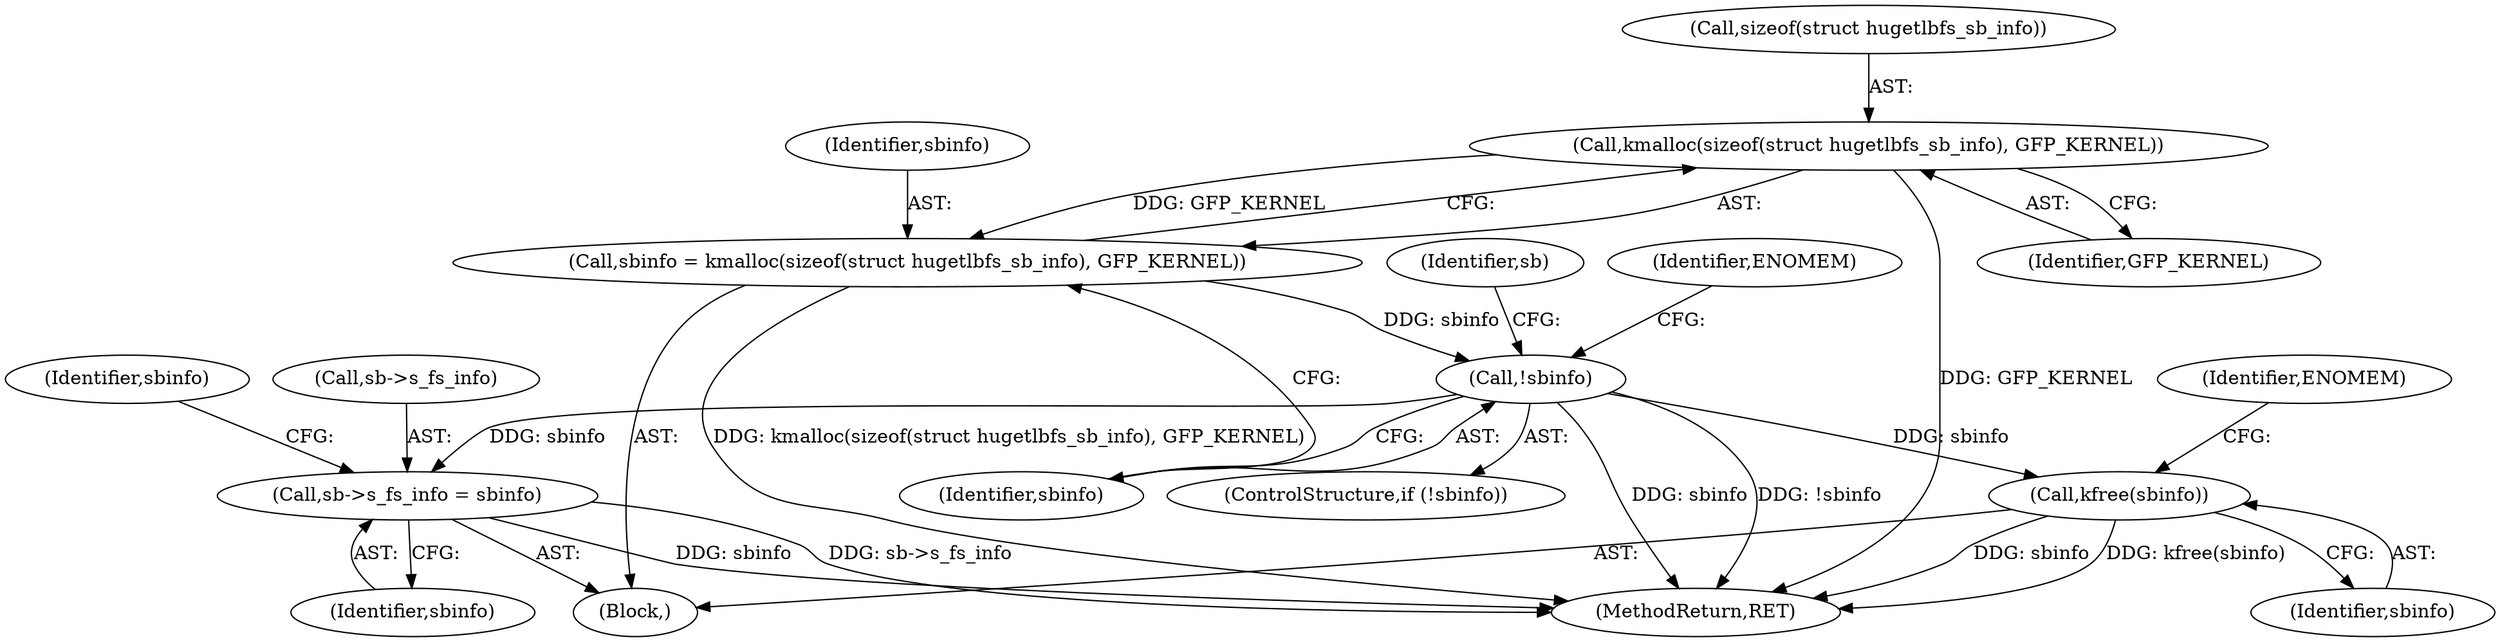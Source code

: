 digraph "0_linux_90481622d75715bfcb68501280a917dbfe516029_1@API" {
"1000160" [label="(Call,kmalloc(sizeof(struct hugetlbfs_sb_info), GFP_KERNEL))"];
"1000158" [label="(Call,sbinfo = kmalloc(sizeof(struct hugetlbfs_sb_info), GFP_KERNEL))"];
"1000165" [label="(Call,!sbinfo)"];
"1000170" [label="(Call,sb->s_fs_info = sbinfo)"];
"1000281" [label="(Call,kfree(sbinfo))"];
"1000160" [label="(Call,kmalloc(sizeof(struct hugetlbfs_sb_info), GFP_KERNEL))"];
"1000166" [label="(Identifier,sbinfo)"];
"1000177" [label="(Identifier,sbinfo)"];
"1000159" [label="(Identifier,sbinfo)"];
"1000169" [label="(Identifier,ENOMEM)"];
"1000174" [label="(Identifier,sbinfo)"];
"1000286" [label="(MethodReturn,RET)"];
"1000171" [label="(Call,sb->s_fs_info)"];
"1000282" [label="(Identifier,sbinfo)"];
"1000285" [label="(Identifier,ENOMEM)"];
"1000163" [label="(Identifier,GFP_KERNEL)"];
"1000158" [label="(Call,sbinfo = kmalloc(sizeof(struct hugetlbfs_sb_info), GFP_KERNEL))"];
"1000106" [label="(Block,)"];
"1000165" [label="(Call,!sbinfo)"];
"1000164" [label="(ControlStructure,if (!sbinfo))"];
"1000172" [label="(Identifier,sb)"];
"1000170" [label="(Call,sb->s_fs_info = sbinfo)"];
"1000161" [label="(Call,sizeof(struct hugetlbfs_sb_info))"];
"1000281" [label="(Call,kfree(sbinfo))"];
"1000160" -> "1000158"  [label="AST: "];
"1000160" -> "1000163"  [label="CFG: "];
"1000161" -> "1000160"  [label="AST: "];
"1000163" -> "1000160"  [label="AST: "];
"1000158" -> "1000160"  [label="CFG: "];
"1000160" -> "1000286"  [label="DDG: GFP_KERNEL"];
"1000160" -> "1000158"  [label="DDG: GFP_KERNEL"];
"1000158" -> "1000106"  [label="AST: "];
"1000159" -> "1000158"  [label="AST: "];
"1000166" -> "1000158"  [label="CFG: "];
"1000158" -> "1000286"  [label="DDG: kmalloc(sizeof(struct hugetlbfs_sb_info), GFP_KERNEL)"];
"1000158" -> "1000165"  [label="DDG: sbinfo"];
"1000165" -> "1000164"  [label="AST: "];
"1000165" -> "1000166"  [label="CFG: "];
"1000166" -> "1000165"  [label="AST: "];
"1000169" -> "1000165"  [label="CFG: "];
"1000172" -> "1000165"  [label="CFG: "];
"1000165" -> "1000286"  [label="DDG: sbinfo"];
"1000165" -> "1000286"  [label="DDG: !sbinfo"];
"1000165" -> "1000170"  [label="DDG: sbinfo"];
"1000165" -> "1000281"  [label="DDG: sbinfo"];
"1000170" -> "1000106"  [label="AST: "];
"1000170" -> "1000174"  [label="CFG: "];
"1000171" -> "1000170"  [label="AST: "];
"1000174" -> "1000170"  [label="AST: "];
"1000177" -> "1000170"  [label="CFG: "];
"1000170" -> "1000286"  [label="DDG: sb->s_fs_info"];
"1000170" -> "1000286"  [label="DDG: sbinfo"];
"1000281" -> "1000106"  [label="AST: "];
"1000281" -> "1000282"  [label="CFG: "];
"1000282" -> "1000281"  [label="AST: "];
"1000285" -> "1000281"  [label="CFG: "];
"1000281" -> "1000286"  [label="DDG: sbinfo"];
"1000281" -> "1000286"  [label="DDG: kfree(sbinfo)"];
}
